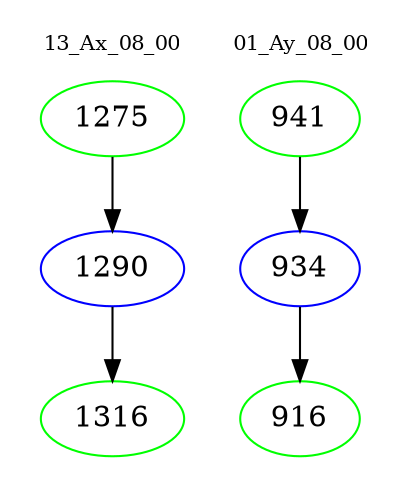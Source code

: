 digraph{
subgraph cluster_0 {
color = white
label = "13_Ax_08_00";
fontsize=10;
T0_1275 [label="1275", color="green"]
T0_1275 -> T0_1290 [color="black"]
T0_1290 [label="1290", color="blue"]
T0_1290 -> T0_1316 [color="black"]
T0_1316 [label="1316", color="green"]
}
subgraph cluster_1 {
color = white
label = "01_Ay_08_00";
fontsize=10;
T1_941 [label="941", color="green"]
T1_941 -> T1_934 [color="black"]
T1_934 [label="934", color="blue"]
T1_934 -> T1_916 [color="black"]
T1_916 [label="916", color="green"]
}
}
